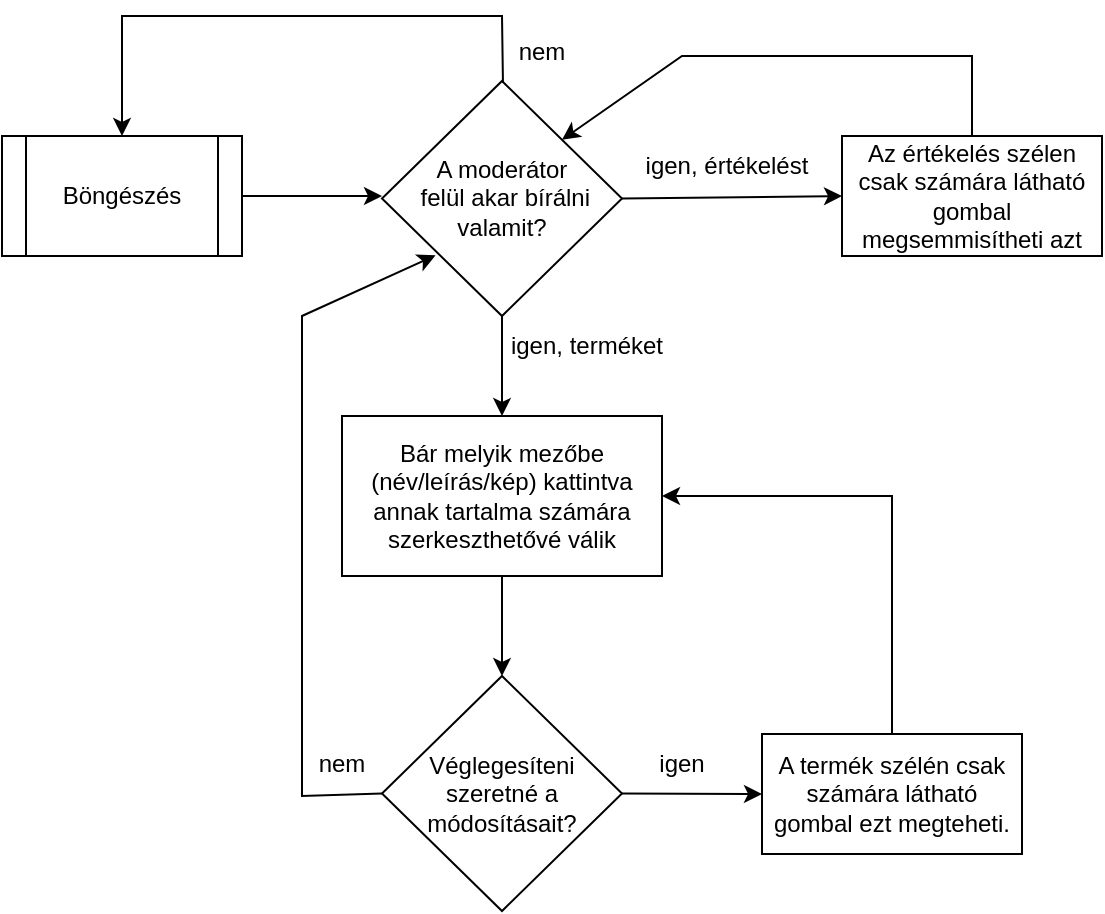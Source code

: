 <mxfile version="20.4.0" type="device"><diagram id="_aZIK8724AUBjuAana2s" name="Page-1"><mxGraphModel dx="813" dy="1558" grid="1" gridSize="10" guides="1" tooltips="1" connect="1" arrows="1" fold="1" page="1" pageScale="1" pageWidth="850" pageHeight="1100" math="0" shadow="0"><root><mxCell id="0"/><mxCell id="1" parent="0"/><mxCell id="f2Ur3PaoRMLRMc-UND_B-1" value="Böngészés" style="shape=process;whiteSpace=wrap;html=1;backgroundOutline=1;" vertex="1" parent="1"><mxGeometry x="20" y="40" width="120" height="60" as="geometry"/></mxCell><mxCell id="f2Ur3PaoRMLRMc-UND_B-2" value="" style="endArrow=classic;html=1;rounded=0;exitX=1;exitY=0.5;exitDx=0;exitDy=0;" edge="1" parent="1" source="f2Ur3PaoRMLRMc-UND_B-1"><mxGeometry width="50" height="50" relative="1" as="geometry"><mxPoint x="260" y="130" as="sourcePoint"/><mxPoint x="210" y="70" as="targetPoint"/></mxGeometry></mxCell><mxCell id="f2Ur3PaoRMLRMc-UND_B-3" value="A moderátor&lt;br&gt;&amp;nbsp;felül akar bírálni&lt;br&gt;valamit?" style="rhombus;whiteSpace=wrap;html=1;" vertex="1" parent="1"><mxGeometry x="210" y="12.5" width="120" height="117.5" as="geometry"/></mxCell><mxCell id="f2Ur3PaoRMLRMc-UND_B-4" value="" style="endArrow=classic;html=1;rounded=0;exitX=0.504;exitY=0.007;exitDx=0;exitDy=0;exitPerimeter=0;entryX=0.5;entryY=0;entryDx=0;entryDy=0;" edge="1" parent="1" source="f2Ur3PaoRMLRMc-UND_B-3" target="f2Ur3PaoRMLRMc-UND_B-1"><mxGeometry width="50" height="50" relative="1" as="geometry"><mxPoint x="260" y="10" as="sourcePoint"/><mxPoint x="140" y="-20" as="targetPoint"/><Array as="points"><mxPoint x="270" y="-20"/><mxPoint x="80" y="-20"/></Array></mxGeometry></mxCell><mxCell id="f2Ur3PaoRMLRMc-UND_B-5" value="nem" style="text;html=1;strokeColor=none;fillColor=none;align=center;verticalAlign=middle;whiteSpace=wrap;rounded=0;" vertex="1" parent="1"><mxGeometry x="260" y="-17.5" width="60" height="30" as="geometry"/></mxCell><mxCell id="f2Ur3PaoRMLRMc-UND_B-6" value="Az értékelés szélen csak számára látható gombal megsemmisítheti azt" style="rounded=0;whiteSpace=wrap;html=1;" vertex="1" parent="1"><mxGeometry x="440" y="40" width="130" height="60" as="geometry"/></mxCell><mxCell id="f2Ur3PaoRMLRMc-UND_B-7" value="Bár melyik mezőbe (név/leírás/kép) kattintva annak tartalma számára szerkeszthetővé válik" style="rounded=0;whiteSpace=wrap;html=1;" vertex="1" parent="1"><mxGeometry x="190" y="180" width="160" height="80" as="geometry"/></mxCell><mxCell id="f2Ur3PaoRMLRMc-UND_B-8" value="" style="endArrow=classic;html=1;rounded=0;exitX=1;exitY=0.5;exitDx=0;exitDy=0;entryX=0;entryY=0.5;entryDx=0;entryDy=0;" edge="1" parent="1" source="f2Ur3PaoRMLRMc-UND_B-3" target="f2Ur3PaoRMLRMc-UND_B-6"><mxGeometry width="50" height="50" relative="1" as="geometry"><mxPoint x="420" y="190" as="sourcePoint"/><mxPoint x="470" y="140" as="targetPoint"/></mxGeometry></mxCell><mxCell id="f2Ur3PaoRMLRMc-UND_B-9" value="" style="endArrow=classic;html=1;rounded=0;exitX=0.5;exitY=1;exitDx=0;exitDy=0;" edge="1" parent="1" source="f2Ur3PaoRMLRMc-UND_B-3" target="f2Ur3PaoRMLRMc-UND_B-7"><mxGeometry width="50" height="50" relative="1" as="geometry"><mxPoint x="330" y="80" as="sourcePoint"/><mxPoint x="400" y="80" as="targetPoint"/></mxGeometry></mxCell><mxCell id="f2Ur3PaoRMLRMc-UND_B-10" value="igen, értékelést" style="text;html=1;strokeColor=none;fillColor=none;align=center;verticalAlign=middle;whiteSpace=wrap;rounded=0;" vertex="1" parent="1"><mxGeometry x="340" y="40" width="85" height="30" as="geometry"/></mxCell><mxCell id="f2Ur3PaoRMLRMc-UND_B-12" value="igen, terméket" style="text;html=1;strokeColor=none;fillColor=none;align=center;verticalAlign=middle;whiteSpace=wrap;rounded=0;" vertex="1" parent="1"><mxGeometry x="270" y="130" width="85" height="30" as="geometry"/></mxCell><mxCell id="f2Ur3PaoRMLRMc-UND_B-13" value="" style="endArrow=classic;html=1;rounded=0;exitX=0.5;exitY=0;exitDx=0;exitDy=0;entryX=1;entryY=0;entryDx=0;entryDy=0;" edge="1" parent="1" source="f2Ur3PaoRMLRMc-UND_B-6" target="f2Ur3PaoRMLRMc-UND_B-3"><mxGeometry width="50" height="50" relative="1" as="geometry"><mxPoint x="480" y="-1.87" as="sourcePoint"/><mxPoint x="380" as="targetPoint"/><Array as="points"><mxPoint x="505"/><mxPoint x="360"/></Array></mxGeometry></mxCell><mxCell id="f2Ur3PaoRMLRMc-UND_B-14" value="Véglegesíteni szeretné a módosításait?" style="rhombus;whiteSpace=wrap;html=1;" vertex="1" parent="1"><mxGeometry x="210" y="310" width="120" height="117.5" as="geometry"/></mxCell><mxCell id="f2Ur3PaoRMLRMc-UND_B-15" value="" style="endArrow=classic;html=1;rounded=0;exitX=0.5;exitY=1;exitDx=0;exitDy=0;" edge="1" parent="1"><mxGeometry width="50" height="50" relative="1" as="geometry"><mxPoint x="270" y="260" as="sourcePoint"/><mxPoint x="270" y="310" as="targetPoint"/></mxGeometry></mxCell><mxCell id="f2Ur3PaoRMLRMc-UND_B-16" value="A termék szélén csak számára látható gombal ezt megteheti." style="rounded=0;whiteSpace=wrap;html=1;" vertex="1" parent="1"><mxGeometry x="400" y="339" width="130" height="60" as="geometry"/></mxCell><mxCell id="f2Ur3PaoRMLRMc-UND_B-17" value="" style="endArrow=classic;html=1;rounded=0;exitX=1;exitY=0.5;exitDx=0;exitDy=0;entryX=0;entryY=0.5;entryDx=0;entryDy=0;" edge="1" parent="1" source="f2Ur3PaoRMLRMc-UND_B-14" target="f2Ur3PaoRMLRMc-UND_B-16"><mxGeometry width="50" height="50" relative="1" as="geometry"><mxPoint x="340" y="360" as="sourcePoint"/><mxPoint x="390" y="290" as="targetPoint"/></mxGeometry></mxCell><mxCell id="f2Ur3PaoRMLRMc-UND_B-18" value="" style="endArrow=classic;html=1;rounded=0;exitX=0.5;exitY=0;exitDx=0;exitDy=0;entryX=1;entryY=0.5;entryDx=0;entryDy=0;" edge="1" parent="1" source="f2Ur3PaoRMLRMc-UND_B-16" target="f2Ur3PaoRMLRMc-UND_B-7"><mxGeometry width="50" height="50" relative="1" as="geometry"><mxPoint x="430" y="190" as="sourcePoint"/><mxPoint x="500" y="190.25" as="targetPoint"/><Array as="points"><mxPoint x="465" y="220"/></Array></mxGeometry></mxCell><mxCell id="f2Ur3PaoRMLRMc-UND_B-19" value="" style="endArrow=classic;html=1;rounded=0;exitX=0;exitY=0.5;exitDx=0;exitDy=0;entryX=0.223;entryY=0.742;entryDx=0;entryDy=0;entryPerimeter=0;" edge="1" parent="1" source="f2Ur3PaoRMLRMc-UND_B-14" target="f2Ur3PaoRMLRMc-UND_B-3"><mxGeometry width="50" height="50" relative="1" as="geometry"><mxPoint x="340" y="378.75" as="sourcePoint"/><mxPoint x="130" y="110" as="targetPoint"/><Array as="points"><mxPoint x="170" y="370"/><mxPoint x="170" y="130"/></Array></mxGeometry></mxCell><mxCell id="f2Ur3PaoRMLRMc-UND_B-21" value="nem" style="text;html=1;strokeColor=none;fillColor=none;align=center;verticalAlign=middle;whiteSpace=wrap;rounded=0;" vertex="1" parent="1"><mxGeometry x="160" y="339" width="60" height="30" as="geometry"/></mxCell><mxCell id="f2Ur3PaoRMLRMc-UND_B-22" value="igen" style="text;html=1;strokeColor=none;fillColor=none;align=center;verticalAlign=middle;whiteSpace=wrap;rounded=0;" vertex="1" parent="1"><mxGeometry x="330" y="339" width="60" height="30" as="geometry"/></mxCell></root></mxGraphModel></diagram></mxfile>